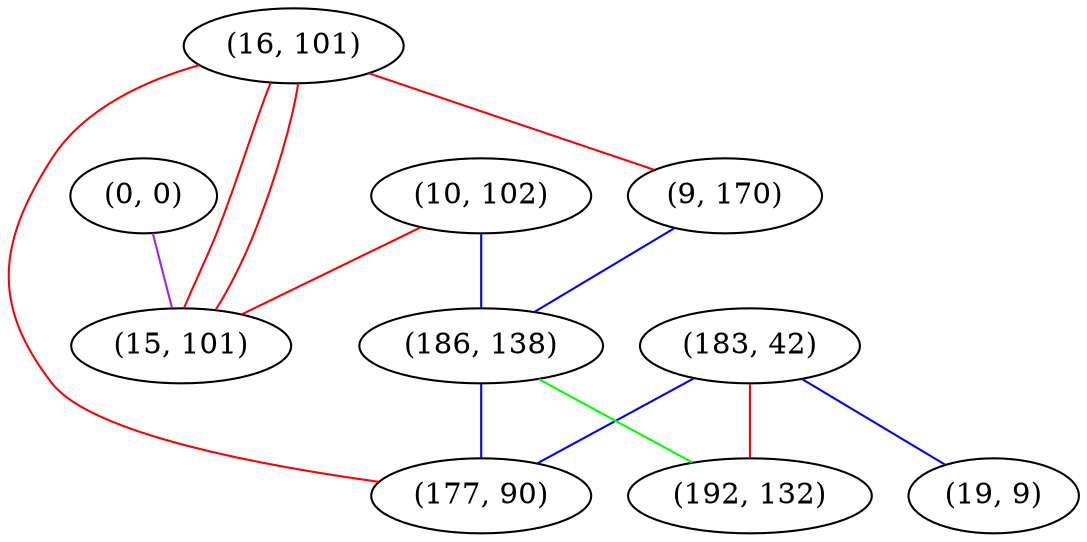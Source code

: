 graph "" {
"(0, 0)";
"(16, 101)";
"(183, 42)";
"(10, 102)";
"(9, 170)";
"(19, 9)";
"(186, 138)";
"(192, 132)";
"(177, 90)";
"(15, 101)";
"(0, 0)" -- "(15, 101)"  [color=purple, key=0, weight=4];
"(16, 101)" -- "(9, 170)"  [color=red, key=0, weight=1];
"(16, 101)" -- "(177, 90)"  [color=red, key=0, weight=1];
"(16, 101)" -- "(15, 101)"  [color=red, key=0, weight=1];
"(16, 101)" -- "(15, 101)"  [color=red, key=1, weight=1];
"(183, 42)" -- "(177, 90)"  [color=blue, key=0, weight=3];
"(183, 42)" -- "(19, 9)"  [color=blue, key=0, weight=3];
"(183, 42)" -- "(192, 132)"  [color=red, key=0, weight=1];
"(10, 102)" -- "(15, 101)"  [color=red, key=0, weight=1];
"(10, 102)" -- "(186, 138)"  [color=blue, key=0, weight=3];
"(9, 170)" -- "(186, 138)"  [color=blue, key=0, weight=3];
"(186, 138)" -- "(177, 90)"  [color=blue, key=0, weight=3];
"(186, 138)" -- "(192, 132)"  [color=green, key=0, weight=2];
}
